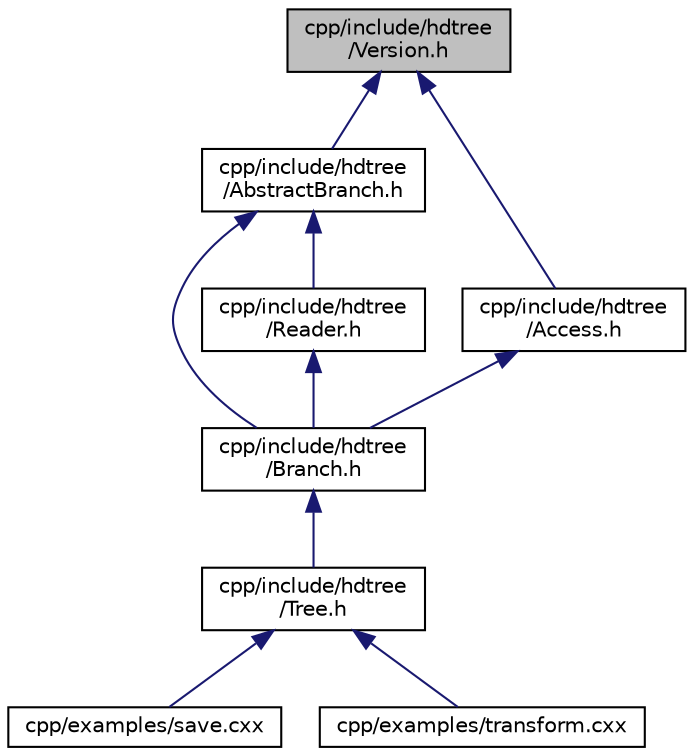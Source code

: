 digraph "cpp/include/hdtree/Version.h"
{
 // LATEX_PDF_SIZE
  bgcolor="transparent";
  edge [fontname="Helvetica",fontsize="10",labelfontname="Helvetica",labelfontsize="10"];
  node [fontname="Helvetica",fontsize="10",shape=record];
  Node1 [label="cpp/include/hdtree\l/Version.h",height=0.2,width=0.4,color="black", fillcolor="grey75", style="filled", fontcolor="black",tooltip=" "];
  Node1 -> Node2 [dir="back",color="midnightblue",fontsize="10",style="solid",fontname="Helvetica"];
  Node2 [label="cpp/include/hdtree\l/AbstractBranch.h",height=0.2,width=0.4,color="black",URL="$AbstractBranch_8h_source.html",tooltip=" "];
  Node2 -> Node3 [dir="back",color="midnightblue",fontsize="10",style="solid",fontname="Helvetica"];
  Node3 [label="cpp/include/hdtree\l/Branch.h",height=0.2,width=0.4,color="black",URL="$Branch_8h.html",tooltip="Common include for users interacting with Branches."];
  Node3 -> Node4 [dir="back",color="midnightblue",fontsize="10",style="solid",fontname="Helvetica"];
  Node4 [label="cpp/include/hdtree\l/Tree.h",height=0.2,width=0.4,color="black",URL="$Tree_8h_source.html",tooltip=" "];
  Node4 -> Node5 [dir="back",color="midnightblue",fontsize="10",style="solid",fontname="Helvetica"];
  Node5 [label="cpp/examples/save.cxx",height=0.2,width=0.4,color="black",URL="$save_8cxx.html",tooltip="Example of saving a new HDTree into a file."];
  Node4 -> Node6 [dir="back",color="midnightblue",fontsize="10",style="solid",fontname="Helvetica"];
  Node6 [label="cpp/examples/transform.cxx",height=0.2,width=0.4,color="black",URL="$transform_8cxx.html",tooltip="Example of transforming an HDTree by adding more branches."];
  Node2 -> Node7 [dir="back",color="midnightblue",fontsize="10",style="solid",fontname="Helvetica"];
  Node7 [label="cpp/include/hdtree\l/Reader.h",height=0.2,width=0.4,color="black",URL="$Reader_8h_source.html",tooltip=" "];
  Node7 -> Node3 [dir="back",color="midnightblue",fontsize="10",style="solid",fontname="Helvetica"];
  Node1 -> Node8 [dir="back",color="midnightblue",fontsize="10",style="solid",fontname="Helvetica"];
  Node8 [label="cpp/include/hdtree\l/Access.h",height=0.2,width=0.4,color="black",URL="$Access_8h_source.html",tooltip=" "];
  Node8 -> Node3 [dir="back",color="midnightblue",fontsize="10",style="solid",fontname="Helvetica"];
}
